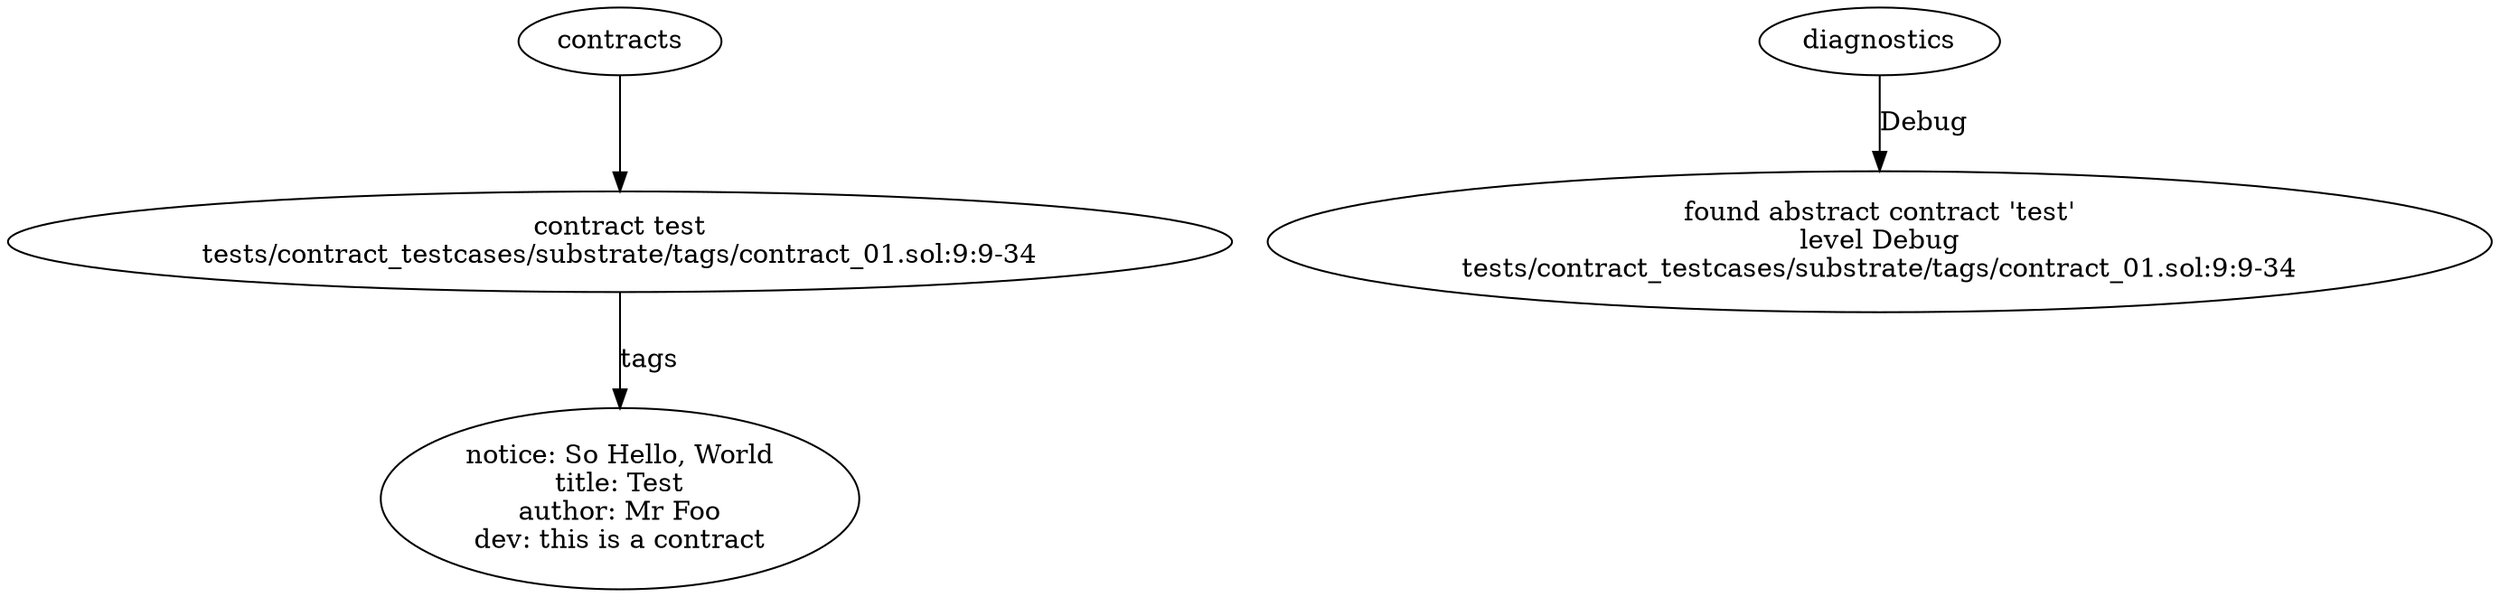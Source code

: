 strict digraph "tests/contract_testcases/substrate/tags/contract_01.sol" {
	contract [label="contract test\ntests/contract_testcases/substrate/tags/contract_01.sol:9:9-34"]
	tags [label="notice: So Hello, World\ntitle: Test\nauthor: Mr Foo\ndev: this is a contract"]
	diagnostic [label="found abstract contract 'test'\nlevel Debug\ntests/contract_testcases/substrate/tags/contract_01.sol:9:9-34"]
	contracts -> contract
	contract -> tags [label="tags"]
	diagnostics -> diagnostic [label="Debug"]
}
